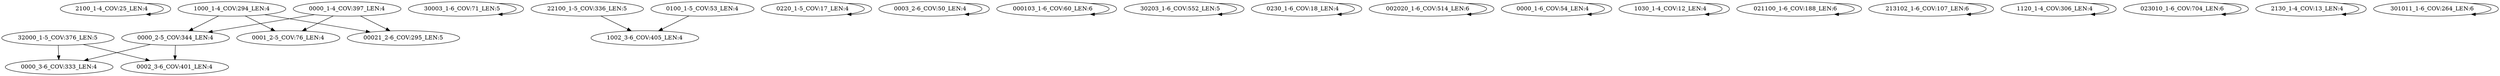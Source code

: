 digraph G {
    "2100_1-4_COV:25_LEN:4" -> "2100_1-4_COV:25_LEN:4";
    "32000_1-5_COV:376_LEN:5" -> "0000_3-6_COV:333_LEN:4";
    "32000_1-5_COV:376_LEN:5" -> "0002_3-6_COV:401_LEN:4";
    "30003_1-6_COV:71_LEN:5" -> "30003_1-6_COV:71_LEN:5";
    "22100_1-5_COV:336_LEN:5" -> "1002_3-6_COV:405_LEN:4";
    "0220_1-5_COV:17_LEN:4" -> "0220_1-5_COV:17_LEN:4";
    "0003_2-6_COV:50_LEN:4" -> "0003_2-6_COV:50_LEN:4";
    "000103_1-6_COV:60_LEN:6" -> "000103_1-6_COV:60_LEN:6";
    "30203_1-6_COV:552_LEN:5" -> "30203_1-6_COV:552_LEN:5";
    "0230_1-6_COV:18_LEN:4" -> "0230_1-6_COV:18_LEN:4";
    "1000_1-4_COV:294_LEN:4" -> "0001_2-5_COV:76_LEN:4";
    "1000_1-4_COV:294_LEN:4" -> "00021_2-6_COV:295_LEN:5";
    "1000_1-4_COV:294_LEN:4" -> "0000_2-5_COV:344_LEN:4";
    "0100_1-5_COV:53_LEN:4" -> "1002_3-6_COV:405_LEN:4";
    "002020_1-6_COV:514_LEN:6" -> "002020_1-6_COV:514_LEN:6";
    "0000_1-6_COV:54_LEN:4" -> "0000_1-6_COV:54_LEN:4";
    "1030_1-4_COV:12_LEN:4" -> "1030_1-4_COV:12_LEN:4";
    "021100_1-6_COV:188_LEN:6" -> "021100_1-6_COV:188_LEN:6";
    "213102_1-6_COV:107_LEN:6" -> "213102_1-6_COV:107_LEN:6";
    "0000_1-4_COV:397_LEN:4" -> "0001_2-5_COV:76_LEN:4";
    "0000_1-4_COV:397_LEN:4" -> "00021_2-6_COV:295_LEN:5";
    "0000_1-4_COV:397_LEN:4" -> "0000_2-5_COV:344_LEN:4";
    "0000_2-5_COV:344_LEN:4" -> "0000_3-6_COV:333_LEN:4";
    "0000_2-5_COV:344_LEN:4" -> "0002_3-6_COV:401_LEN:4";
    "1120_1-4_COV:306_LEN:4" -> "1120_1-4_COV:306_LEN:4";
    "023010_1-6_COV:704_LEN:6" -> "023010_1-6_COV:704_LEN:6";
    "2130_1-4_COV:13_LEN:4" -> "2130_1-4_COV:13_LEN:4";
    "301011_1-6_COV:264_LEN:6" -> "301011_1-6_COV:264_LEN:6";
}

